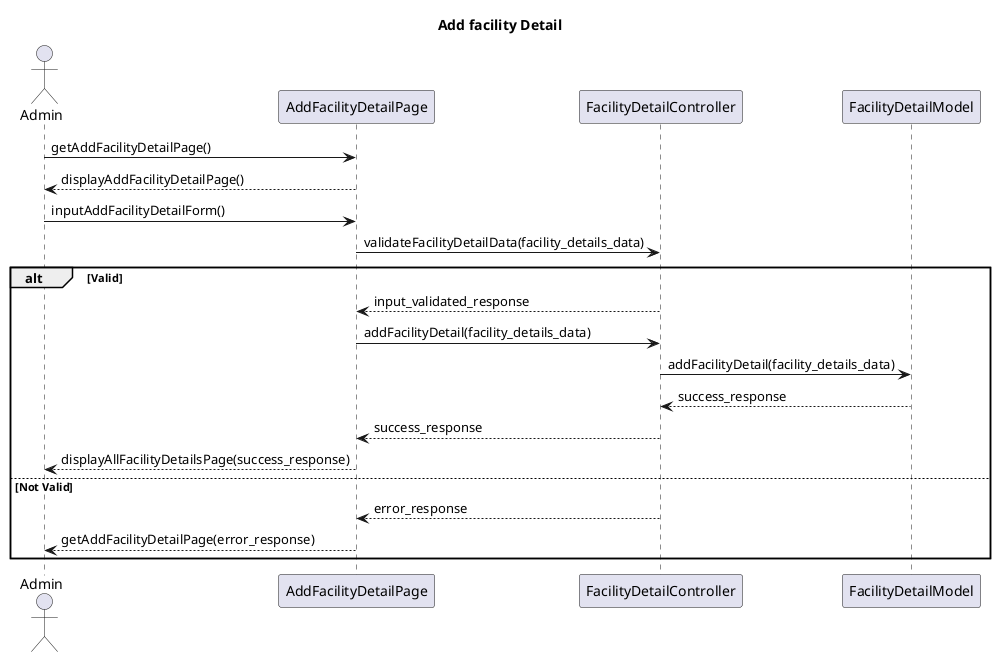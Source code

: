 @startuml
title Add facility Detail
actor Admin as act
participant AddFacilityDetailPage as view
participant FacilityDetailController as ctrl
participant FacilityDetailModel as model

act -> view : getAddFacilityDetailPage()
act <-- view : displayAddFacilityDetailPage()

    act->view : inputAddFacilityDetailForm()
    view->ctrl : validateFacilityDetailData(facility_details_data)
        alt Valid
        ctrl-->view:input_validated_response
        view->ctrl: addFacilityDetail(facility_details_data)
        ctrl->model: addFacilityDetail(facility_details_data)
        model --> ctrl: success_response
        ctrl --> view: success_response
        view-->act: displayAllFacilityDetailsPage(success_response)
        else Not Valid
        ctrl --> view: error_response
        view-->act: getAddFacilityDetailPage(error_response)
        end


@enduml
